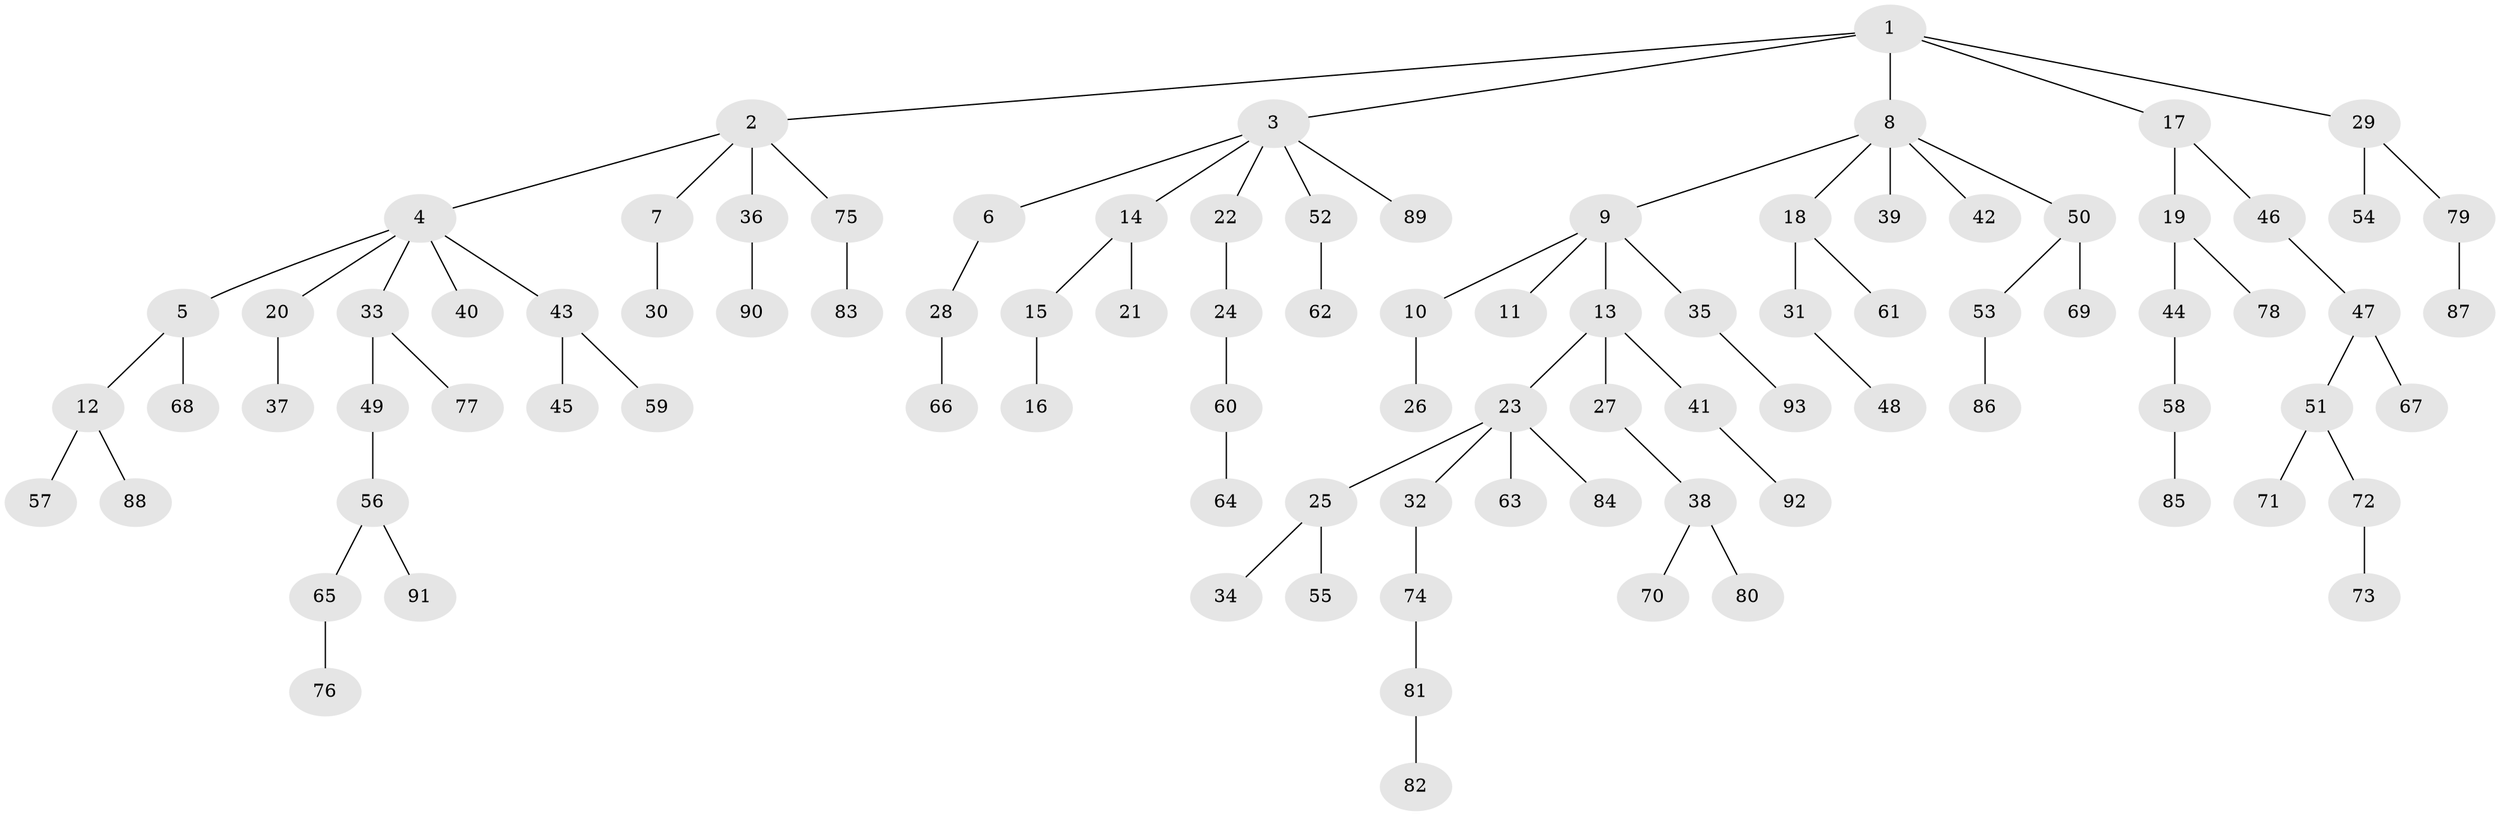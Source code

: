// Generated by graph-tools (version 1.1) at 2025/11/02/27/25 16:11:26]
// undirected, 93 vertices, 92 edges
graph export_dot {
graph [start="1"]
  node [color=gray90,style=filled];
  1;
  2;
  3;
  4;
  5;
  6;
  7;
  8;
  9;
  10;
  11;
  12;
  13;
  14;
  15;
  16;
  17;
  18;
  19;
  20;
  21;
  22;
  23;
  24;
  25;
  26;
  27;
  28;
  29;
  30;
  31;
  32;
  33;
  34;
  35;
  36;
  37;
  38;
  39;
  40;
  41;
  42;
  43;
  44;
  45;
  46;
  47;
  48;
  49;
  50;
  51;
  52;
  53;
  54;
  55;
  56;
  57;
  58;
  59;
  60;
  61;
  62;
  63;
  64;
  65;
  66;
  67;
  68;
  69;
  70;
  71;
  72;
  73;
  74;
  75;
  76;
  77;
  78;
  79;
  80;
  81;
  82;
  83;
  84;
  85;
  86;
  87;
  88;
  89;
  90;
  91;
  92;
  93;
  1 -- 2;
  1 -- 3;
  1 -- 8;
  1 -- 17;
  1 -- 29;
  2 -- 4;
  2 -- 7;
  2 -- 36;
  2 -- 75;
  3 -- 6;
  3 -- 14;
  3 -- 22;
  3 -- 52;
  3 -- 89;
  4 -- 5;
  4 -- 20;
  4 -- 33;
  4 -- 40;
  4 -- 43;
  5 -- 12;
  5 -- 68;
  6 -- 28;
  7 -- 30;
  8 -- 9;
  8 -- 18;
  8 -- 39;
  8 -- 42;
  8 -- 50;
  9 -- 10;
  9 -- 11;
  9 -- 13;
  9 -- 35;
  10 -- 26;
  12 -- 57;
  12 -- 88;
  13 -- 23;
  13 -- 27;
  13 -- 41;
  14 -- 15;
  14 -- 21;
  15 -- 16;
  17 -- 19;
  17 -- 46;
  18 -- 31;
  18 -- 61;
  19 -- 44;
  19 -- 78;
  20 -- 37;
  22 -- 24;
  23 -- 25;
  23 -- 32;
  23 -- 63;
  23 -- 84;
  24 -- 60;
  25 -- 34;
  25 -- 55;
  27 -- 38;
  28 -- 66;
  29 -- 54;
  29 -- 79;
  31 -- 48;
  32 -- 74;
  33 -- 49;
  33 -- 77;
  35 -- 93;
  36 -- 90;
  38 -- 70;
  38 -- 80;
  41 -- 92;
  43 -- 45;
  43 -- 59;
  44 -- 58;
  46 -- 47;
  47 -- 51;
  47 -- 67;
  49 -- 56;
  50 -- 53;
  50 -- 69;
  51 -- 71;
  51 -- 72;
  52 -- 62;
  53 -- 86;
  56 -- 65;
  56 -- 91;
  58 -- 85;
  60 -- 64;
  65 -- 76;
  72 -- 73;
  74 -- 81;
  75 -- 83;
  79 -- 87;
  81 -- 82;
}

